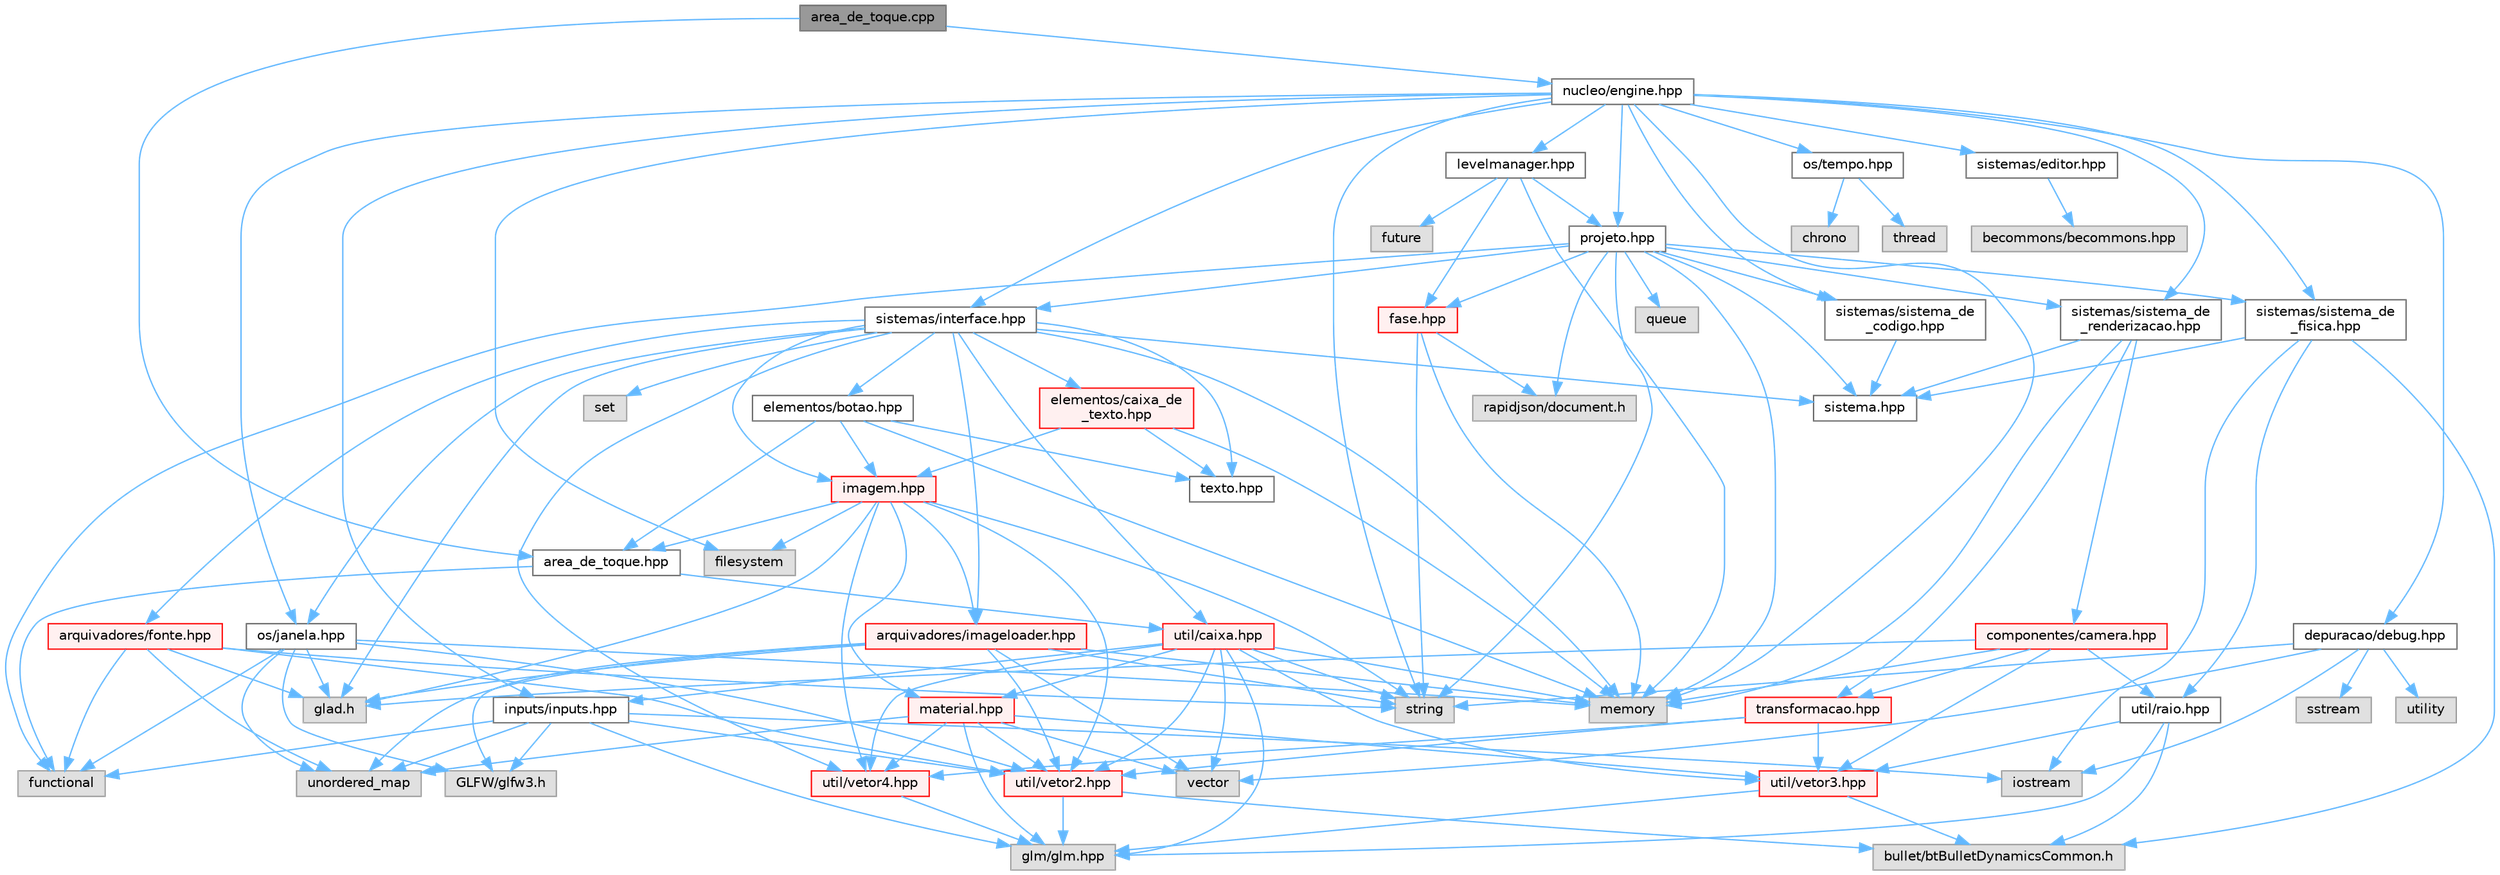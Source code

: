 digraph "area_de_toque.cpp"
{
 // LATEX_PDF_SIZE
  bgcolor="transparent";
  edge [fontname=Helvetica,fontsize=10,labelfontname=Helvetica,labelfontsize=10];
  node [fontname=Helvetica,fontsize=10,shape=box,height=0.2,width=0.4];
  Node1 [id="Node000001",label="area_de_toque.cpp",height=0.2,width=0.4,color="gray40", fillcolor="grey60", style="filled", fontcolor="black",tooltip=" "];
  Node1 -> Node2 [id="edge1_Node000001_Node000002",color="steelblue1",style="solid",tooltip=" "];
  Node2 [id="Node000002",label="nucleo/engine.hpp",height=0.2,width=0.4,color="grey40", fillcolor="white", style="filled",URL="$engine_8hpp.html",tooltip=" "];
  Node2 -> Node3 [id="edge2_Node000002_Node000003",color="steelblue1",style="solid",tooltip=" "];
  Node3 [id="Node000003",label="string",height=0.2,width=0.4,color="grey60", fillcolor="#E0E0E0", style="filled",tooltip=" "];
  Node2 -> Node4 [id="edge3_Node000002_Node000004",color="steelblue1",style="solid",tooltip=" "];
  Node4 [id="Node000004",label="memory",height=0.2,width=0.4,color="grey60", fillcolor="#E0E0E0", style="filled",tooltip=" "];
  Node2 -> Node5 [id="edge4_Node000002_Node000005",color="steelblue1",style="solid",tooltip=" "];
  Node5 [id="Node000005",label="filesystem",height=0.2,width=0.4,color="grey60", fillcolor="#E0E0E0", style="filled",tooltip=" "];
  Node2 -> Node6 [id="edge5_Node000002_Node000006",color="steelblue1",style="solid",tooltip=" "];
  Node6 [id="Node000006",label="depuracao/debug.hpp",height=0.2,width=0.4,color="grey40", fillcolor="white", style="filled",URL="$debug_8hpp.html",tooltip=" "];
  Node6 -> Node7 [id="edge6_Node000006_Node000007",color="steelblue1",style="solid",tooltip=" "];
  Node7 [id="Node000007",label="vector",height=0.2,width=0.4,color="grey60", fillcolor="#E0E0E0", style="filled",tooltip=" "];
  Node6 -> Node8 [id="edge7_Node000006_Node000008",color="steelblue1",style="solid",tooltip=" "];
  Node8 [id="Node000008",label="utility",height=0.2,width=0.4,color="grey60", fillcolor="#E0E0E0", style="filled",tooltip=" "];
  Node6 -> Node3 [id="edge8_Node000006_Node000003",color="steelblue1",style="solid",tooltip=" "];
  Node6 -> Node9 [id="edge9_Node000006_Node000009",color="steelblue1",style="solid",tooltip=" "];
  Node9 [id="Node000009",label="iostream",height=0.2,width=0.4,color="grey60", fillcolor="#E0E0E0", style="filled",tooltip=" "];
  Node6 -> Node10 [id="edge10_Node000006_Node000010",color="steelblue1",style="solid",tooltip=" "];
  Node10 [id="Node000010",label="sstream",height=0.2,width=0.4,color="grey60", fillcolor="#E0E0E0", style="filled",tooltip=" "];
  Node2 -> Node11 [id="edge11_Node000002_Node000011",color="steelblue1",style="solid",tooltip=" "];
  Node11 [id="Node000011",label="os/janela.hpp",height=0.2,width=0.4,color="grey40", fillcolor="white", style="filled",URL="$janela_8hpp_source.html",tooltip=" "];
  Node11 -> Node12 [id="edge12_Node000011_Node000012",color="steelblue1",style="solid",tooltip=" "];
  Node12 [id="Node000012",label="functional",height=0.2,width=0.4,color="grey60", fillcolor="#E0E0E0", style="filled",tooltip=" "];
  Node11 -> Node4 [id="edge13_Node000011_Node000004",color="steelblue1",style="solid",tooltip=" "];
  Node11 -> Node13 [id="edge14_Node000011_Node000013",color="steelblue1",style="solid",tooltip=" "];
  Node13 [id="Node000013",label="unordered_map",height=0.2,width=0.4,color="grey60", fillcolor="#E0E0E0", style="filled",tooltip=" "];
  Node11 -> Node14 [id="edge15_Node000011_Node000014",color="steelblue1",style="solid",tooltip=" "];
  Node14 [id="Node000014",label="glad.h",height=0.2,width=0.4,color="grey60", fillcolor="#E0E0E0", style="filled",tooltip=" "];
  Node11 -> Node15 [id="edge16_Node000011_Node000015",color="steelblue1",style="solid",tooltip=" "];
  Node15 [id="Node000015",label="GLFW/glfw3.h",height=0.2,width=0.4,color="grey60", fillcolor="#E0E0E0", style="filled",tooltip=" "];
  Node11 -> Node16 [id="edge17_Node000011_Node000016",color="steelblue1",style="solid",tooltip=" "];
  Node16 [id="Node000016",label="util/vetor2.hpp",height=0.2,width=0.4,color="red", fillcolor="#FFF0F0", style="filled",URL="$vetor2_8hpp.html",tooltip=" "];
  Node16 -> Node19 [id="edge18_Node000016_Node000019",color="steelblue1",style="solid",tooltip=" "];
  Node19 [id="Node000019",label="bullet/btBulletDynamicsCommon.h",height=0.2,width=0.4,color="grey60", fillcolor="#E0E0E0", style="filled",tooltip=" "];
  Node16 -> Node20 [id="edge19_Node000016_Node000020",color="steelblue1",style="solid",tooltip=" "];
  Node20 [id="Node000020",label="glm/glm.hpp",height=0.2,width=0.4,color="grey60", fillcolor="#E0E0E0", style="filled",tooltip=" "];
  Node2 -> Node21 [id="edge20_Node000002_Node000021",color="steelblue1",style="solid",tooltip=" "];
  Node21 [id="Node000021",label="os/tempo.hpp",height=0.2,width=0.4,color="grey40", fillcolor="white", style="filled",URL="$tempo_8hpp.html",tooltip="Inicia e gerencia o tempo."];
  Node21 -> Node22 [id="edge21_Node000021_Node000022",color="steelblue1",style="solid",tooltip=" "];
  Node22 [id="Node000022",label="thread",height=0.2,width=0.4,color="grey60", fillcolor="#E0E0E0", style="filled",tooltip=" "];
  Node21 -> Node23 [id="edge22_Node000021_Node000023",color="steelblue1",style="solid",tooltip=" "];
  Node23 [id="Node000023",label="chrono",height=0.2,width=0.4,color="grey60", fillcolor="#E0E0E0", style="filled",tooltip=" "];
  Node2 -> Node24 [id="edge23_Node000002_Node000024",color="steelblue1",style="solid",tooltip=" "];
  Node24 [id="Node000024",label="inputs/inputs.hpp",height=0.2,width=0.4,color="grey40", fillcolor="white", style="filled",URL="$inputs_8hpp.html",tooltip=" "];
  Node24 -> Node15 [id="edge24_Node000024_Node000015",color="steelblue1",style="solid",tooltip=" "];
  Node24 -> Node9 [id="edge25_Node000024_Node000009",color="steelblue1",style="solid",tooltip=" "];
  Node24 -> Node13 [id="edge26_Node000024_Node000013",color="steelblue1",style="solid",tooltip=" "];
  Node24 -> Node12 [id="edge27_Node000024_Node000012",color="steelblue1",style="solid",tooltip=" "];
  Node24 -> Node20 [id="edge28_Node000024_Node000020",color="steelblue1",style="solid",tooltip=" "];
  Node24 -> Node16 [id="edge29_Node000024_Node000016",color="steelblue1",style="solid",tooltip=" "];
  Node2 -> Node25 [id="edge30_Node000002_Node000025",color="steelblue1",style="solid",tooltip=" "];
  Node25 [id="Node000025",label="sistemas/sistema_de\l_renderizacao.hpp",height=0.2,width=0.4,color="grey40", fillcolor="white", style="filled",URL="$sistema__de__renderizacao_8hpp.html",tooltip=" "];
  Node25 -> Node26 [id="edge31_Node000025_Node000026",color="steelblue1",style="solid",tooltip=" "];
  Node26 [id="Node000026",label="sistema.hpp",height=0.2,width=0.4,color="grey40", fillcolor="white", style="filled",URL="$sistemas_2sistema_8hpp.html",tooltip=" "];
  Node25 -> Node27 [id="edge32_Node000025_Node000027",color="steelblue1",style="solid",tooltip=" "];
  Node27 [id="Node000027",label="componentes/camera.hpp",height=0.2,width=0.4,color="red", fillcolor="#FFF0F0", style="filled",URL="$camera_8hpp_source.html",tooltip=" "];
  Node27 -> Node4 [id="edge33_Node000027_Node000004",color="steelblue1",style="solid",tooltip=" "];
  Node27 -> Node14 [id="edge34_Node000027_Node000014",color="steelblue1",style="solid",tooltip=" "];
  Node27 -> Node35 [id="edge35_Node000027_Node000035",color="steelblue1",style="solid",tooltip=" "];
  Node35 [id="Node000035",label="transformacao.hpp",height=0.2,width=0.4,color="red", fillcolor="#FFF0F0", style="filled",URL="$transformacao_8hpp.html",tooltip="Calcula a mtriz de modelo para um objeto 3d qualquer."];
  Node35 -> Node16 [id="edge36_Node000035_Node000016",color="steelblue1",style="solid",tooltip=" "];
  Node35 -> Node36 [id="edge37_Node000035_Node000036",color="steelblue1",style="solid",tooltip=" "];
  Node36 [id="Node000036",label="util/vetor3.hpp",height=0.2,width=0.4,color="red", fillcolor="#FFF0F0", style="filled",URL="$vetor3_8hpp.html",tooltip=" "];
  Node36 -> Node19 [id="edge38_Node000036_Node000019",color="steelblue1",style="solid",tooltip=" "];
  Node36 -> Node20 [id="edge39_Node000036_Node000020",color="steelblue1",style="solid",tooltip=" "];
  Node35 -> Node37 [id="edge40_Node000035_Node000037",color="steelblue1",style="solid",tooltip=" "];
  Node37 [id="Node000037",label="util/vetor4.hpp",height=0.2,width=0.4,color="red", fillcolor="#FFF0F0", style="filled",URL="$vetor4_8hpp.html",tooltip=" "];
  Node37 -> Node20 [id="edge41_Node000037_Node000020",color="steelblue1",style="solid",tooltip=" "];
  Node27 -> Node36 [id="edge42_Node000027_Node000036",color="steelblue1",style="solid",tooltip=" "];
  Node27 -> Node57 [id="edge43_Node000027_Node000057",color="steelblue1",style="solid",tooltip=" "];
  Node57 [id="Node000057",label="util/raio.hpp",height=0.2,width=0.4,color="grey40", fillcolor="white", style="filled",URL="$raio_8hpp.html",tooltip=" "];
  Node57 -> Node20 [id="edge44_Node000057_Node000020",color="steelblue1",style="solid",tooltip=" "];
  Node57 -> Node36 [id="edge45_Node000057_Node000036",color="steelblue1",style="solid",tooltip=" "];
  Node57 -> Node19 [id="edge46_Node000057_Node000019",color="steelblue1",style="solid",tooltip=" "];
  Node25 -> Node35 [id="edge47_Node000025_Node000035",color="steelblue1",style="solid",tooltip=" "];
  Node25 -> Node4 [id="edge48_Node000025_Node000004",color="steelblue1",style="solid",tooltip=" "];
  Node2 -> Node58 [id="edge49_Node000002_Node000058",color="steelblue1",style="solid",tooltip=" "];
  Node58 [id="Node000058",label="sistemas/interface.hpp",height=0.2,width=0.4,color="grey40", fillcolor="white", style="filled",URL="$interface_8hpp_source.html",tooltip=" "];
  Node58 -> Node14 [id="edge50_Node000058_Node000014",color="steelblue1",style="solid",tooltip=" "];
  Node58 -> Node4 [id="edge51_Node000058_Node000004",color="steelblue1",style="solid",tooltip=" "];
  Node58 -> Node59 [id="edge52_Node000058_Node000059",color="steelblue1",style="solid",tooltip=" "];
  Node59 [id="Node000059",label="set",height=0.2,width=0.4,color="grey60", fillcolor="#E0E0E0", style="filled",tooltip=" "];
  Node58 -> Node26 [id="edge53_Node000058_Node000026",color="steelblue1",style="solid",tooltip=" "];
  Node58 -> Node48 [id="edge54_Node000058_Node000048",color="steelblue1",style="solid",tooltip=" "];
  Node48 [id="Node000048",label="arquivadores/imageloader.hpp",height=0.2,width=0.4,color="red", fillcolor="#FFF0F0", style="filled",URL="$imageloader_8hpp.html",tooltip=" "];
  Node48 -> Node14 [id="edge55_Node000048_Node000014",color="steelblue1",style="solid",tooltip=" "];
  Node48 -> Node15 [id="edge56_Node000048_Node000015",color="steelblue1",style="solid",tooltip=" "];
  Node48 -> Node3 [id="edge57_Node000048_Node000003",color="steelblue1",style="solid",tooltip=" "];
  Node48 -> Node13 [id="edge58_Node000048_Node000013",color="steelblue1",style="solid",tooltip=" "];
  Node48 -> Node7 [id="edge59_Node000048_Node000007",color="steelblue1",style="solid",tooltip=" "];
  Node48 -> Node4 [id="edge60_Node000048_Node000004",color="steelblue1",style="solid",tooltip=" "];
  Node48 -> Node16 [id="edge61_Node000048_Node000016",color="steelblue1",style="solid",tooltip=" "];
  Node58 -> Node60 [id="edge62_Node000058_Node000060",color="steelblue1",style="solid",tooltip=" "];
  Node60 [id="Node000060",label="arquivadores/fonte.hpp",height=0.2,width=0.4,color="red", fillcolor="#FFF0F0", style="filled",URL="$fonte_8hpp.html",tooltip=" "];
  Node60 -> Node14 [id="edge63_Node000060_Node000014",color="steelblue1",style="solid",tooltip=" "];
  Node60 -> Node3 [id="edge64_Node000060_Node000003",color="steelblue1",style="solid",tooltip=" "];
  Node60 -> Node13 [id="edge65_Node000060_Node000013",color="steelblue1",style="solid",tooltip=" "];
  Node60 -> Node16 [id="edge66_Node000060_Node000016",color="steelblue1",style="solid",tooltip=" "];
  Node60 -> Node12 [id="edge67_Node000060_Node000012",color="steelblue1",style="solid",tooltip=" "];
  Node58 -> Node62 [id="edge68_Node000058_Node000062",color="steelblue1",style="solid",tooltip=" "];
  Node62 [id="Node000062",label="util/caixa.hpp",height=0.2,width=0.4,color="red", fillcolor="#FFF0F0", style="filled",URL="$caixa_8hpp.html",tooltip=" "];
  Node62 -> Node3 [id="edge69_Node000062_Node000003",color="steelblue1",style="solid",tooltip=" "];
  Node62 -> Node4 [id="edge70_Node000062_Node000004",color="steelblue1",style="solid",tooltip=" "];
  Node62 -> Node7 [id="edge71_Node000062_Node000007",color="steelblue1",style="solid",tooltip=" "];
  Node62 -> Node53 [id="edge72_Node000062_Node000053",color="steelblue1",style="solid",tooltip=" "];
  Node53 [id="Node000053",label="material.hpp",height=0.2,width=0.4,color="red", fillcolor="#FFF0F0", style="filled",URL="$material_8hpp.html",tooltip=" "];
  Node53 -> Node13 [id="edge73_Node000053_Node000013",color="steelblue1",style="solid",tooltip=" "];
  Node53 -> Node7 [id="edge74_Node000053_Node000007",color="steelblue1",style="solid",tooltip=" "];
  Node53 -> Node16 [id="edge75_Node000053_Node000016",color="steelblue1",style="solid",tooltip=" "];
  Node53 -> Node36 [id="edge76_Node000053_Node000036",color="steelblue1",style="solid",tooltip=" "];
  Node53 -> Node37 [id="edge77_Node000053_Node000037",color="steelblue1",style="solid",tooltip=" "];
  Node53 -> Node20 [id="edge78_Node000053_Node000020",color="steelblue1",style="solid",tooltip=" "];
  Node62 -> Node16 [id="edge79_Node000062_Node000016",color="steelblue1",style="solid",tooltip=" "];
  Node62 -> Node36 [id="edge80_Node000062_Node000036",color="steelblue1",style="solid",tooltip=" "];
  Node62 -> Node37 [id="edge81_Node000062_Node000037",color="steelblue1",style="solid",tooltip=" "];
  Node62 -> Node20 [id="edge82_Node000062_Node000020",color="steelblue1",style="solid",tooltip=" "];
  Node62 -> Node24 [id="edge83_Node000062_Node000024",color="steelblue1",style="solid",tooltip=" "];
  Node58 -> Node63 [id="edge84_Node000058_Node000063",color="steelblue1",style="solid",tooltip=" "];
  Node63 [id="Node000063",label="elementos/botao.hpp",height=0.2,width=0.4,color="grey40", fillcolor="white", style="filled",URL="$botao_8hpp.html",tooltip=" "];
  Node63 -> Node64 [id="edge85_Node000063_Node000064",color="steelblue1",style="solid",tooltip=" "];
  Node64 [id="Node000064",label="imagem.hpp",height=0.2,width=0.4,color="red", fillcolor="#FFF0F0", style="filled",URL="$imagem_8hpp.html",tooltip=" "];
  Node64 -> Node14 [id="edge86_Node000064_Node000014",color="steelblue1",style="solid",tooltip=" "];
  Node64 -> Node3 [id="edge87_Node000064_Node000003",color="steelblue1",style="solid",tooltip=" "];
  Node64 -> Node5 [id="edge88_Node000064_Node000005",color="steelblue1",style="solid",tooltip=" "];
  Node64 -> Node65 [id="edge89_Node000064_Node000065",color="steelblue1",style="solid",tooltip=" "];
  Node65 [id="Node000065",label="area_de_toque.hpp",height=0.2,width=0.4,color="grey40", fillcolor="white", style="filled",URL="$area__de__toque_8hpp.html",tooltip=" "];
  Node65 -> Node12 [id="edge90_Node000065_Node000012",color="steelblue1",style="solid",tooltip=" "];
  Node65 -> Node62 [id="edge91_Node000065_Node000062",color="steelblue1",style="solid",tooltip=" "];
  Node64 -> Node16 [id="edge92_Node000064_Node000016",color="steelblue1",style="solid",tooltip=" "];
  Node64 -> Node37 [id="edge93_Node000064_Node000037",color="steelblue1",style="solid",tooltip=" "];
  Node64 -> Node53 [id="edge94_Node000064_Node000053",color="steelblue1",style="solid",tooltip=" "];
  Node64 -> Node48 [id="edge95_Node000064_Node000048",color="steelblue1",style="solid",tooltip=" "];
  Node63 -> Node66 [id="edge96_Node000063_Node000066",color="steelblue1",style="solid",tooltip=" "];
  Node66 [id="Node000066",label="texto.hpp",height=0.2,width=0.4,color="grey40", fillcolor="white", style="filled",URL="$texto_8hpp.html",tooltip=" "];
  Node63 -> Node65 [id="edge97_Node000063_Node000065",color="steelblue1",style="solid",tooltip=" "];
  Node63 -> Node4 [id="edge98_Node000063_Node000004",color="steelblue1",style="solid",tooltip=" "];
  Node58 -> Node67 [id="edge99_Node000058_Node000067",color="steelblue1",style="solid",tooltip=" "];
  Node67 [id="Node000067",label="elementos/caixa_de\l_texto.hpp",height=0.2,width=0.4,color="red", fillcolor="#FFF0F0", style="filled",URL="$caixa__de__texto_8hpp.html",tooltip=" "];
  Node67 -> Node64 [id="edge100_Node000067_Node000064",color="steelblue1",style="solid",tooltip=" "];
  Node67 -> Node66 [id="edge101_Node000067_Node000066",color="steelblue1",style="solid",tooltip=" "];
  Node67 -> Node4 [id="edge102_Node000067_Node000004",color="steelblue1",style="solid",tooltip=" "];
  Node58 -> Node64 [id="edge103_Node000058_Node000064",color="steelblue1",style="solid",tooltip=" "];
  Node58 -> Node66 [id="edge104_Node000058_Node000066",color="steelblue1",style="solid",tooltip=" "];
  Node58 -> Node37 [id="edge105_Node000058_Node000037",color="steelblue1",style="solid",tooltip=" "];
  Node58 -> Node11 [id="edge106_Node000058_Node000011",color="steelblue1",style="solid",tooltip=" "];
  Node2 -> Node69 [id="edge107_Node000002_Node000069",color="steelblue1",style="solid",tooltip=" "];
  Node69 [id="Node000069",label="sistemas/sistema_de\l_codigo.hpp",height=0.2,width=0.4,color="grey40", fillcolor="white", style="filled",URL="$sistema__de__codigo_8hpp.html",tooltip=" "];
  Node69 -> Node26 [id="edge108_Node000069_Node000026",color="steelblue1",style="solid",tooltip=" "];
  Node2 -> Node70 [id="edge109_Node000002_Node000070",color="steelblue1",style="solid",tooltip=" "];
  Node70 [id="Node000070",label="sistemas/sistema_de\l_fisica.hpp",height=0.2,width=0.4,color="grey40", fillcolor="white", style="filled",URL="$sistema__de__fisica_8hpp.html",tooltip=" "];
  Node70 -> Node26 [id="edge110_Node000070_Node000026",color="steelblue1",style="solid",tooltip=" "];
  Node70 -> Node9 [id="edge111_Node000070_Node000009",color="steelblue1",style="solid",tooltip=" "];
  Node70 -> Node57 [id="edge112_Node000070_Node000057",color="steelblue1",style="solid",tooltip=" "];
  Node70 -> Node19 [id="edge113_Node000070_Node000019",color="steelblue1",style="solid",tooltip=" "];
  Node2 -> Node71 [id="edge114_Node000002_Node000071",color="steelblue1",style="solid",tooltip=" "];
  Node71 [id="Node000071",label="levelmanager.hpp",height=0.2,width=0.4,color="grey40", fillcolor="white", style="filled",URL="$levelmanager_8hpp.html",tooltip="Gerencia as fases."];
  Node71 -> Node72 [id="edge115_Node000071_Node000072",color="steelblue1",style="solid",tooltip=" "];
  Node72 [id="Node000072",label="fase.hpp",height=0.2,width=0.4,color="red", fillcolor="#FFF0F0", style="filled",URL="$fase_8hpp_source.html",tooltip=" "];
  Node72 -> Node3 [id="edge116_Node000072_Node000003",color="steelblue1",style="solid",tooltip=" "];
  Node72 -> Node4 [id="edge117_Node000072_Node000004",color="steelblue1",style="solid",tooltip=" "];
  Node72 -> Node32 [id="edge118_Node000072_Node000032",color="steelblue1",style="solid",tooltip=" "];
  Node32 [id="Node000032",label="rapidjson/document.h",height=0.2,width=0.4,color="grey60", fillcolor="#E0E0E0", style="filled",tooltip=" "];
  Node71 -> Node77 [id="edge119_Node000071_Node000077",color="steelblue1",style="solid",tooltip=" "];
  Node77 [id="Node000077",label="projeto.hpp",height=0.2,width=0.4,color="grey40", fillcolor="white", style="filled",URL="$projeto_8hpp.html",tooltip="Classe projeto."];
  Node77 -> Node3 [id="edge120_Node000077_Node000003",color="steelblue1",style="solid",tooltip=" "];
  Node77 -> Node78 [id="edge121_Node000077_Node000078",color="steelblue1",style="solid",tooltip=" "];
  Node78 [id="Node000078",label="queue",height=0.2,width=0.4,color="grey60", fillcolor="#E0E0E0", style="filled",tooltip=" "];
  Node77 -> Node12 [id="edge122_Node000077_Node000012",color="steelblue1",style="solid",tooltip=" "];
  Node77 -> Node32 [id="edge123_Node000077_Node000032",color="steelblue1",style="solid",tooltip=" "];
  Node77 -> Node4 [id="edge124_Node000077_Node000004",color="steelblue1",style="solid",tooltip=" "];
  Node77 -> Node72 [id="edge125_Node000077_Node000072",color="steelblue1",style="solid",tooltip=" "];
  Node77 -> Node26 [id="edge126_Node000077_Node000026",color="steelblue1",style="solid",tooltip=" "];
  Node77 -> Node70 [id="edge127_Node000077_Node000070",color="steelblue1",style="solid",tooltip=" "];
  Node77 -> Node25 [id="edge128_Node000077_Node000025",color="steelblue1",style="solid",tooltip=" "];
  Node77 -> Node69 [id="edge129_Node000077_Node000069",color="steelblue1",style="solid",tooltip=" "];
  Node77 -> Node58 [id="edge130_Node000077_Node000058",color="steelblue1",style="solid",tooltip=" "];
  Node71 -> Node79 [id="edge131_Node000071_Node000079",color="steelblue1",style="solid",tooltip=" "];
  Node79 [id="Node000079",label="future",height=0.2,width=0.4,color="grey60", fillcolor="#E0E0E0", style="filled",tooltip=" "];
  Node71 -> Node4 [id="edge132_Node000071_Node000004",color="steelblue1",style="solid",tooltip=" "];
  Node2 -> Node77 [id="edge133_Node000002_Node000077",color="steelblue1",style="solid",tooltip=" "];
  Node2 -> Node80 [id="edge134_Node000002_Node000080",color="steelblue1",style="solid",tooltip=" "];
  Node80 [id="Node000080",label="sistemas/editor.hpp",height=0.2,width=0.4,color="grey40", fillcolor="white", style="filled",URL="$editor_8hpp.html",tooltip=" "];
  Node80 -> Node81 [id="edge135_Node000080_Node000081",color="steelblue1",style="solid",tooltip=" "];
  Node81 [id="Node000081",label="becommons/becommons.hpp",height=0.2,width=0.4,color="grey60", fillcolor="#E0E0E0", style="filled",tooltip=" "];
  Node1 -> Node65 [id="edge136_Node000001_Node000065",color="steelblue1",style="solid",tooltip=" "];
}
